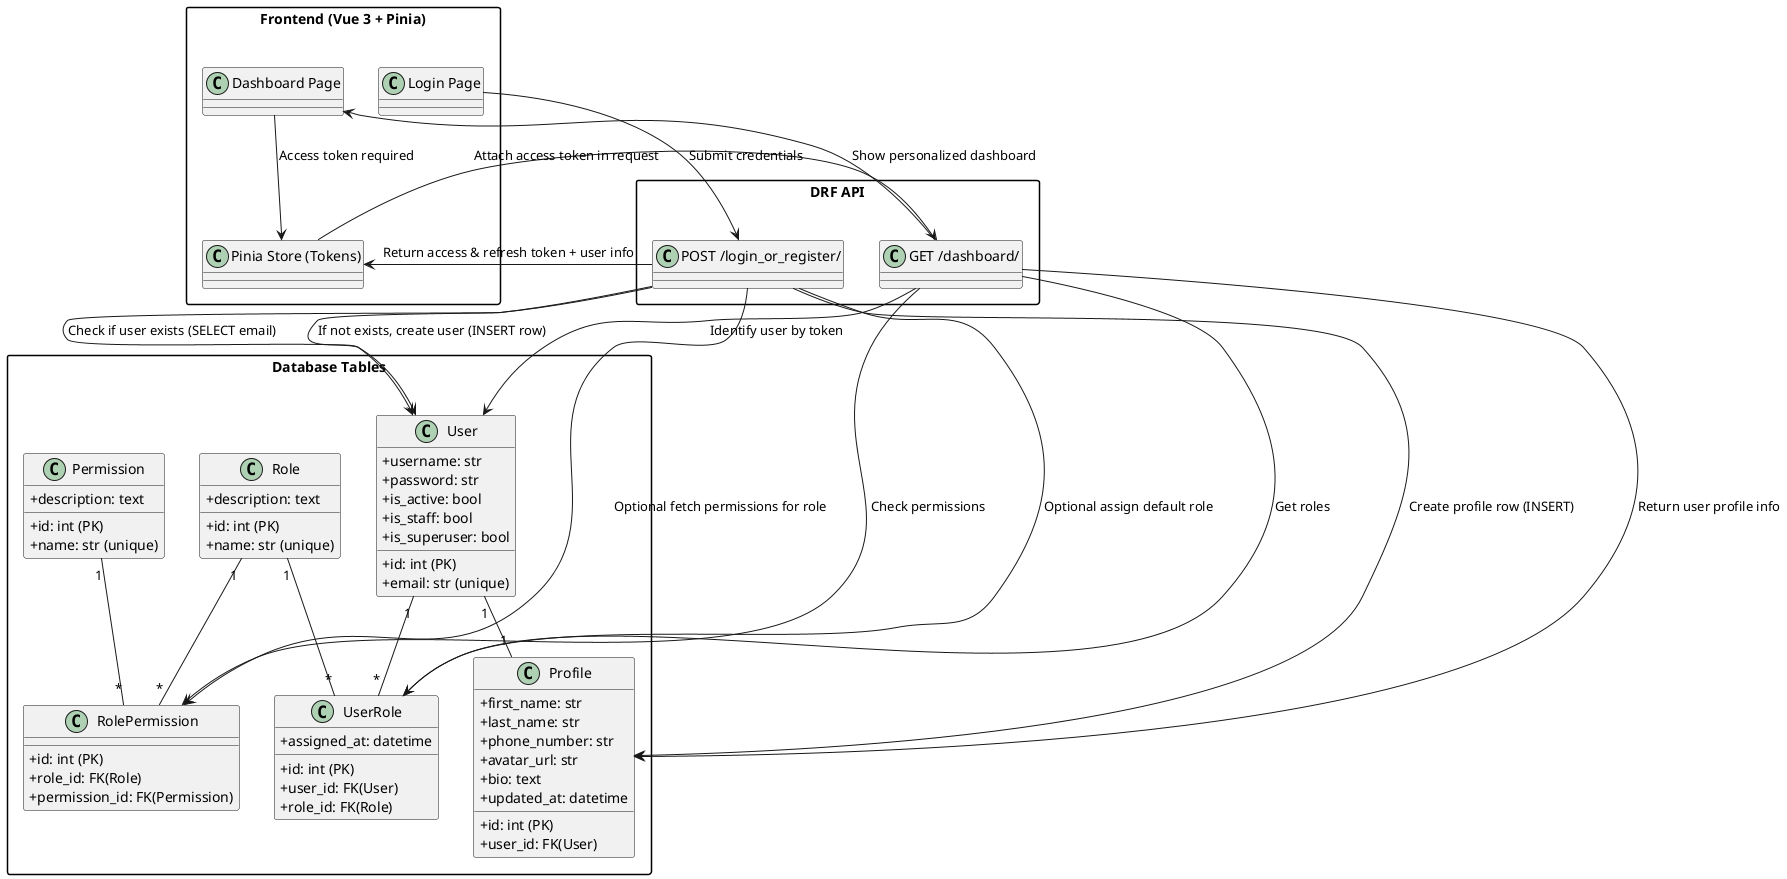@startuml
skinparam classAttributeIconSize 0
skinparam packageStyle rectangle

' =========================
' Database Tables
' =========================
package "Database Tables" {
    class User {
        + id: int (PK)
        + username: str
        + email: str (unique)
        + password: str
        + is_active: bool
        + is_staff: bool
        + is_superuser: bool
    }

    class Profile {
        + id: int (PK)
        + user_id: FK(User)
        + first_name: str
        + last_name: str
        + phone_number: str
        + avatar_url: str
        + bio: text
        + updated_at: datetime
    }

    class Role {
        + id: int (PK)
        + name: str (unique)
        + description: text
    }

    class UserRole {
        + id: int (PK)
        + user_id: FK(User)
        + role_id: FK(Role)
        + assigned_at: datetime
    }

    class Permission {
        + id: int (PK)
        + name: str (unique)
        + description: text
    }

    class RolePermission {
        + id: int (PK)
        + role_id: FK(Role)
        + permission_id: FK(Permission)
    }

    ' Relationships
    User "1" -- "1" Profile
    User "1" -- "*" UserRole
    Role "1" -- "*" UserRole
    Role "1" -- "*" RolePermission
    Permission "1" -- "*" RolePermission
}

' =========================
' API / Backend
' =========================
package "DRF API" {
    class "POST /login_or_register/" as LoginAPI
    class "GET /dashboard/" as DashboardAPI
}

' =========================
' Frontend
' =========================
package "Frontend (Vue 3 + Pinia)" {
    class "Login Page"
    class "Dashboard Page"
    class "Pinia Store (Tokens)"
}

' =========================
' Flow Connections
' =========================

' 1. User enters credentials
LoginAPI --> User : Check if user exists (SELECT email)
LoginAPI --> User : If not exists, create user (INSERT row)
LoginAPI --> Profile : Create profile row (INSERT)
LoginAPI --> UserRole : Optional assign default role
LoginAPI --> RolePermission : Optional fetch permissions for role

' 2. Generate JWT
LoginAPI --> "Pinia Store (Tokens)" : Return access & refresh token + user info

' 3. Frontend stores token
"Pinia Store (Tokens)" --> DashboardAPI : Attach access token in request

' 4. Backend validates JWT
DashboardAPI --> User : Identify user by token
DashboardAPI --> UserRole : Get roles
DashboardAPI --> RolePermission : Check permissions
DashboardAPI --> Profile : Return user profile info

' 5. Frontend renders
DashboardAPI --> "Dashboard Page" : Show personalized dashboard

' Frontend navigation
"Login Page" --> LoginAPI : Submit credentials
"Dashboard Page" --> "Pinia Store (Tokens)" : Access token required
@enduml